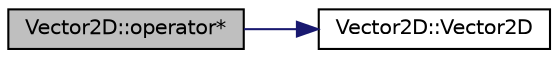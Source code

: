 digraph "Vector2D::operator*"
{
 // LATEX_PDF_SIZE
  edge [fontname="Helvetica",fontsize="10",labelfontname="Helvetica",labelfontsize="10"];
  node [fontname="Helvetica",fontsize="10",shape=record];
  rankdir="LR";
  Node1 [label="Vector2D::operator*",height=0.2,width=0.4,color="black", fillcolor="grey75", style="filled", fontcolor="black",tooltip=" "];
  Node1 -> Node2 [color="midnightblue",fontsize="10",style="solid",fontname="Helvetica"];
  Node2 [label="Vector2D::Vector2D",height=0.2,width=0.4,color="black", fillcolor="white", style="filled",URL="$class_vector2_d.html#a525e125aac4c844f04c52ddb0e75d594",tooltip=" "];
}
